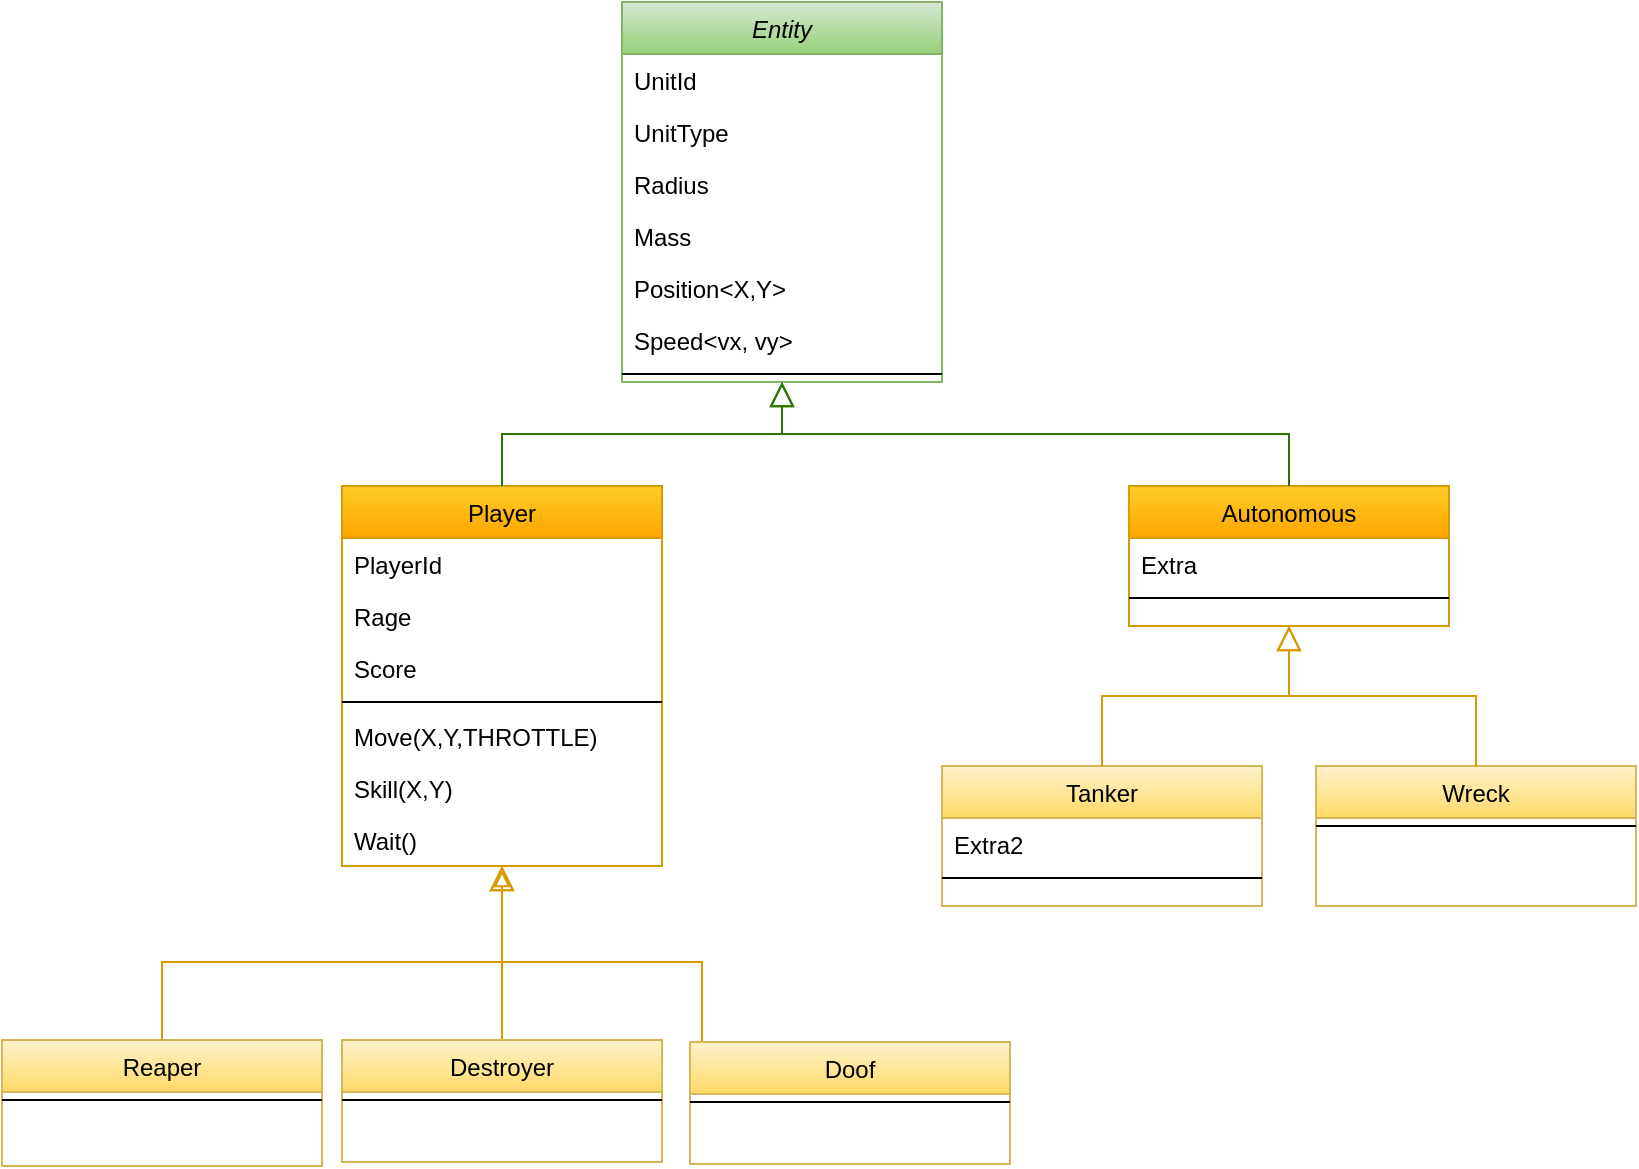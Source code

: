 <mxfile version="17.5.0" type="device"><diagram id="C5RBs43oDa-KdzZeNtuy" name="Page-1"><mxGraphModel dx="1695" dy="393" grid="1" gridSize="10" guides="1" tooltips="1" connect="1" arrows="1" fold="1" page="1" pageScale="1" pageWidth="827" pageHeight="1169" math="0" shadow="0"><root><mxCell id="WIyWlLk6GJQsqaUBKTNV-0"/><mxCell id="WIyWlLk6GJQsqaUBKTNV-1" parent="WIyWlLk6GJQsqaUBKTNV-0"/><mxCell id="zkfFHV4jXpPFQw0GAbJ--0" value="Entity" style="swimlane;fontStyle=2;align=center;verticalAlign=top;childLayout=stackLayout;horizontal=1;startSize=26;horizontalStack=0;resizeParent=1;resizeLast=0;collapsible=1;marginBottom=0;rounded=0;shadow=0;strokeWidth=1;fillColor=#d5e8d4;gradientColor=#97d077;strokeColor=#82b366;" parent="WIyWlLk6GJQsqaUBKTNV-1" vertex="1"><mxGeometry x="220" y="120" width="160" height="190" as="geometry"><mxRectangle x="230" y="140" width="160" height="26" as="alternateBounds"/></mxGeometry></mxCell><mxCell id="zkfFHV4jXpPFQw0GAbJ--1" value="UnitId" style="text;align=left;verticalAlign=top;spacingLeft=4;spacingRight=4;overflow=hidden;rotatable=0;points=[[0,0.5],[1,0.5]];portConstraint=eastwest;" parent="zkfFHV4jXpPFQw0GAbJ--0" vertex="1"><mxGeometry y="26" width="160" height="26" as="geometry"/></mxCell><mxCell id="zkfFHV4jXpPFQw0GAbJ--2" value="UnitType" style="text;align=left;verticalAlign=top;spacingLeft=4;spacingRight=4;overflow=hidden;rotatable=0;points=[[0,0.5],[1,0.5]];portConstraint=eastwest;rounded=0;shadow=0;html=0;" parent="zkfFHV4jXpPFQw0GAbJ--0" vertex="1"><mxGeometry y="52" width="160" height="26" as="geometry"/></mxCell><mxCell id="zkfFHV4jXpPFQw0GAbJ--5" value="Radius" style="text;align=left;verticalAlign=top;spacingLeft=4;spacingRight=4;overflow=hidden;rotatable=0;points=[[0,0.5],[1,0.5]];portConstraint=eastwest;" parent="zkfFHV4jXpPFQw0GAbJ--0" vertex="1"><mxGeometry y="78" width="160" height="26" as="geometry"/></mxCell><mxCell id="5PwFF5W1Mq7vmBbBO_38-52" value="Mass&#10;" style="text;align=left;verticalAlign=top;spacingLeft=4;spacingRight=4;overflow=hidden;rotatable=0;points=[[0,0.5],[1,0.5]];portConstraint=eastwest;rounded=0;shadow=0;html=0;" parent="zkfFHV4jXpPFQw0GAbJ--0" vertex="1"><mxGeometry y="104" width="160" height="26" as="geometry"/></mxCell><mxCell id="5PwFF5W1Mq7vmBbBO_38-53" value="Position&lt;X,Y&gt;" style="text;align=left;verticalAlign=top;spacingLeft=4;spacingRight=4;overflow=hidden;rotatable=0;points=[[0,0.5],[1,0.5]];portConstraint=eastwest;rounded=0;shadow=0;html=0;" parent="zkfFHV4jXpPFQw0GAbJ--0" vertex="1"><mxGeometry y="130" width="160" height="26" as="geometry"/></mxCell><mxCell id="zkfFHV4jXpPFQw0GAbJ--3" value="Speed&lt;vx, vy&gt;&#10;" style="text;align=left;verticalAlign=top;spacingLeft=4;spacingRight=4;overflow=hidden;rotatable=0;points=[[0,0.5],[1,0.5]];portConstraint=eastwest;rounded=0;shadow=0;html=0;" parent="zkfFHV4jXpPFQw0GAbJ--0" vertex="1"><mxGeometry y="156" width="160" height="26" as="geometry"/></mxCell><mxCell id="zkfFHV4jXpPFQw0GAbJ--4" value="" style="line;html=1;strokeWidth=1;align=left;verticalAlign=middle;spacingTop=-1;spacingLeft=3;spacingRight=3;rotatable=0;labelPosition=right;points=[];portConstraint=eastwest;" parent="zkfFHV4jXpPFQw0GAbJ--0" vertex="1"><mxGeometry y="182" width="160" height="8" as="geometry"/></mxCell><mxCell id="zkfFHV4jXpPFQw0GAbJ--6" value="Player" style="swimlane;fontStyle=0;align=center;verticalAlign=top;childLayout=stackLayout;horizontal=1;startSize=26;horizontalStack=0;resizeParent=1;resizeLast=0;collapsible=1;marginBottom=0;rounded=0;shadow=0;strokeWidth=1;fillColor=#ffcd28;gradientColor=#ffa500;strokeColor=#d79b00;" parent="WIyWlLk6GJQsqaUBKTNV-1" vertex="1"><mxGeometry x="80" y="362" width="160" height="190" as="geometry"><mxRectangle x="130" y="380" width="160" height="26" as="alternateBounds"/></mxGeometry></mxCell><mxCell id="zkfFHV4jXpPFQw0GAbJ--7" value="PlayerId" style="text;align=left;verticalAlign=top;spacingLeft=4;spacingRight=4;overflow=hidden;rotatable=0;points=[[0,0.5],[1,0.5]];portConstraint=eastwest;" parent="zkfFHV4jXpPFQw0GAbJ--6" vertex="1"><mxGeometry y="26" width="160" height="26" as="geometry"/></mxCell><mxCell id="zkfFHV4jXpPFQw0GAbJ--8" value="Rage" style="text;align=left;verticalAlign=top;spacingLeft=4;spacingRight=4;overflow=hidden;rotatable=0;points=[[0,0.5],[1,0.5]];portConstraint=eastwest;rounded=0;shadow=0;html=0;" parent="zkfFHV4jXpPFQw0GAbJ--6" vertex="1"><mxGeometry y="52" width="160" height="26" as="geometry"/></mxCell><mxCell id="5PwFF5W1Mq7vmBbBO_38-56" value="Score" style="text;align=left;verticalAlign=top;spacingLeft=4;spacingRight=4;overflow=hidden;rotatable=0;points=[[0,0.5],[1,0.5]];portConstraint=eastwest;rounded=0;shadow=0;html=0;" parent="zkfFHV4jXpPFQw0GAbJ--6" vertex="1"><mxGeometry y="78" width="160" height="26" as="geometry"/></mxCell><mxCell id="zkfFHV4jXpPFQw0GAbJ--9" value="" style="line;html=1;strokeWidth=1;align=left;verticalAlign=middle;spacingTop=-1;spacingLeft=3;spacingRight=3;rotatable=0;labelPosition=right;points=[];portConstraint=eastwest;" parent="zkfFHV4jXpPFQw0GAbJ--6" vertex="1"><mxGeometry y="104" width="160" height="8" as="geometry"/></mxCell><mxCell id="zkfFHV4jXpPFQw0GAbJ--11" value="Move(X,Y,THROTTLE)" style="text;align=left;verticalAlign=top;spacingLeft=4;spacingRight=4;overflow=hidden;rotatable=0;points=[[0,0.5],[1,0.5]];portConstraint=eastwest;" parent="zkfFHV4jXpPFQw0GAbJ--6" vertex="1"><mxGeometry y="112" width="160" height="26" as="geometry"/></mxCell><mxCell id="5PwFF5W1Mq7vmBbBO_38-54" value="Skill(X,Y)" style="text;align=left;verticalAlign=top;spacingLeft=4;spacingRight=4;overflow=hidden;rotatable=0;points=[[0,0.5],[1,0.5]];portConstraint=eastwest;" parent="zkfFHV4jXpPFQw0GAbJ--6" vertex="1"><mxGeometry y="138" width="160" height="26" as="geometry"/></mxCell><mxCell id="5PwFF5W1Mq7vmBbBO_38-55" value="Wait()" style="text;align=left;verticalAlign=top;spacingLeft=4;spacingRight=4;overflow=hidden;rotatable=0;points=[[0,0.5],[1,0.5]];portConstraint=eastwest;" parent="zkfFHV4jXpPFQw0GAbJ--6" vertex="1"><mxGeometry y="164" width="160" height="26" as="geometry"/></mxCell><mxCell id="zkfFHV4jXpPFQw0GAbJ--12" value="" style="endArrow=block;endSize=10;endFill=0;shadow=0;strokeWidth=1;rounded=0;edgeStyle=elbowEdgeStyle;elbow=vertical;fillColor=#60a917;strokeColor=#2D7600;" parent="WIyWlLk6GJQsqaUBKTNV-1" source="zkfFHV4jXpPFQw0GAbJ--6" target="zkfFHV4jXpPFQw0GAbJ--0" edge="1"><mxGeometry width="160" relative="1" as="geometry"><mxPoint x="200" y="203" as="sourcePoint"/><mxPoint x="200" y="203" as="targetPoint"/></mxGeometry></mxCell><mxCell id="zkfFHV4jXpPFQw0GAbJ--13" value="Autonomous" style="swimlane;fontStyle=0;align=center;verticalAlign=top;childLayout=stackLayout;horizontal=1;startSize=26;horizontalStack=0;resizeParent=1;resizeLast=0;collapsible=1;marginBottom=0;rounded=0;shadow=0;strokeWidth=1;fillColor=#ffcd28;gradientColor=#ffa500;strokeColor=#d79b00;" parent="WIyWlLk6GJQsqaUBKTNV-1" vertex="1"><mxGeometry x="473.5" y="362" width="160" height="70" as="geometry"><mxRectangle x="340" y="380" width="170" height="26" as="alternateBounds"/></mxGeometry></mxCell><mxCell id="zkfFHV4jXpPFQw0GAbJ--14" value="Extra" style="text;align=left;verticalAlign=top;spacingLeft=4;spacingRight=4;overflow=hidden;rotatable=0;points=[[0,0.5],[1,0.5]];portConstraint=eastwest;" parent="zkfFHV4jXpPFQw0GAbJ--13" vertex="1"><mxGeometry y="26" width="160" height="26" as="geometry"/></mxCell><mxCell id="zkfFHV4jXpPFQw0GAbJ--15" value="" style="line;html=1;strokeWidth=1;align=left;verticalAlign=middle;spacingTop=-1;spacingLeft=3;spacingRight=3;rotatable=0;labelPosition=right;points=[];portConstraint=eastwest;" parent="zkfFHV4jXpPFQw0GAbJ--13" vertex="1"><mxGeometry y="52" width="160" height="8" as="geometry"/></mxCell><mxCell id="zkfFHV4jXpPFQw0GAbJ--16" value="" style="endArrow=block;endSize=10;endFill=0;shadow=0;strokeWidth=1;rounded=0;edgeStyle=elbowEdgeStyle;elbow=vertical;fillColor=#60a917;strokeColor=#2D7600;" parent="WIyWlLk6GJQsqaUBKTNV-1" source="zkfFHV4jXpPFQw0GAbJ--13" target="zkfFHV4jXpPFQw0GAbJ--0" edge="1"><mxGeometry width="160" relative="1" as="geometry"><mxPoint x="210" y="373" as="sourcePoint"/><mxPoint x="310" y="271" as="targetPoint"/></mxGeometry></mxCell><mxCell id="5PwFF5W1Mq7vmBbBO_38-22" value="Reaper" style="swimlane;fontStyle=0;align=center;verticalAlign=top;childLayout=stackLayout;horizontal=1;startSize=26;horizontalStack=0;resizeParent=1;resizeLast=0;collapsible=1;marginBottom=0;rounded=0;shadow=0;strokeWidth=1;fillColor=#fff2cc;gradientColor=#ffd966;strokeColor=#d6b656;" parent="WIyWlLk6GJQsqaUBKTNV-1" vertex="1"><mxGeometry x="-90" y="639" width="160" height="63" as="geometry"><mxRectangle x="130" y="380" width="160" height="26" as="alternateBounds"/></mxGeometry></mxCell><mxCell id="5PwFF5W1Mq7vmBbBO_38-25" value="" style="line;html=1;strokeWidth=1;align=left;verticalAlign=middle;spacingTop=-1;spacingLeft=3;spacingRight=3;rotatable=0;labelPosition=right;points=[];portConstraint=eastwest;" parent="5PwFF5W1Mq7vmBbBO_38-22" vertex="1"><mxGeometry y="26" width="160" height="8" as="geometry"/></mxCell><mxCell id="5PwFF5W1Mq7vmBbBO_38-28" value="" style="endArrow=block;endSize=10;endFill=0;shadow=0;strokeWidth=1;rounded=0;edgeStyle=elbowEdgeStyle;elbow=vertical;fillColor=#ffe6cc;strokeColor=#d79b00;" parent="WIyWlLk6GJQsqaUBKTNV-1" source="5PwFF5W1Mq7vmBbBO_38-22" edge="1"><mxGeometry width="160" relative="1" as="geometry"><mxPoint x="60" y="497" as="sourcePoint"/><mxPoint x="160" y="552" as="targetPoint"/><Array as="points"><mxPoint x="80" y="600"/></Array></mxGeometry></mxCell><mxCell id="5PwFF5W1Mq7vmBbBO_38-32" value="" style="endArrow=block;endSize=10;endFill=0;shadow=0;strokeWidth=1;rounded=0;edgeStyle=elbowEdgeStyle;elbow=vertical;fillColor=#ffe6cc;strokeColor=#d79b00;" parent="WIyWlLk6GJQsqaUBKTNV-1" source="5PwFF5W1Mq7vmBbBO_38-29" edge="1"><mxGeometry width="160" relative="1" as="geometry"><mxPoint x="70" y="667" as="sourcePoint"/><mxPoint x="160" y="552" as="targetPoint"/></mxGeometry></mxCell><mxCell id="5PwFF5W1Mq7vmBbBO_38-33" value="Tanker" style="swimlane;fontStyle=0;align=center;verticalAlign=top;childLayout=stackLayout;horizontal=1;startSize=26;horizontalStack=0;resizeParent=1;resizeLast=0;collapsible=1;marginBottom=0;rounded=0;shadow=0;strokeWidth=1;fillColor=#fff2cc;gradientColor=#ffd966;strokeColor=#d6b656;" parent="WIyWlLk6GJQsqaUBKTNV-1" vertex="1"><mxGeometry x="380" y="502" width="160" height="70" as="geometry"><mxRectangle x="130" y="380" width="160" height="26" as="alternateBounds"/></mxGeometry></mxCell><mxCell id="5PwFF5W1Mq7vmBbBO_38-34" value="Extra2" style="text;align=left;verticalAlign=top;spacingLeft=4;spacingRight=4;overflow=hidden;rotatable=0;points=[[0,0.5],[1,0.5]];portConstraint=eastwest;" parent="5PwFF5W1Mq7vmBbBO_38-33" vertex="1"><mxGeometry y="26" width="160" height="26" as="geometry"/></mxCell><mxCell id="5PwFF5W1Mq7vmBbBO_38-36" value="" style="line;html=1;strokeWidth=1;align=left;verticalAlign=middle;spacingTop=-1;spacingLeft=3;spacingRight=3;rotatable=0;labelPosition=right;points=[];portConstraint=eastwest;" parent="5PwFF5W1Mq7vmBbBO_38-33" vertex="1"><mxGeometry y="52" width="160" height="8" as="geometry"/></mxCell><mxCell id="5PwFF5W1Mq7vmBbBO_38-39" value="" style="endArrow=block;endSize=10;endFill=0;shadow=0;strokeWidth=1;rounded=0;edgeStyle=elbowEdgeStyle;elbow=vertical;entryX=0.5;entryY=1;entryDx=0;entryDy=0;fillColor=#ffe6cc;strokeColor=#d79b00;" parent="WIyWlLk6GJQsqaUBKTNV-1" source="5PwFF5W1Mq7vmBbBO_38-33" target="zkfFHV4jXpPFQw0GAbJ--13" edge="1"><mxGeometry width="160" relative="1" as="geometry"><mxPoint x="443.5" y="377" as="sourcePoint"/><mxPoint x="543.5" y="432" as="targetPoint"/></mxGeometry></mxCell><mxCell id="5PwFF5W1Mq7vmBbBO_38-40" value="Wreck" style="swimlane;fontStyle=0;align=center;verticalAlign=top;childLayout=stackLayout;horizontal=1;startSize=26;horizontalStack=0;resizeParent=1;resizeLast=0;collapsible=1;marginBottom=0;rounded=0;shadow=0;strokeWidth=1;fillColor=#fff2cc;gradientColor=#ffd966;strokeColor=#d6b656;" parent="WIyWlLk6GJQsqaUBKTNV-1" vertex="1"><mxGeometry x="567" y="502" width="160" height="70" as="geometry"><mxRectangle x="340" y="380" width="170" height="26" as="alternateBounds"/></mxGeometry></mxCell><mxCell id="5PwFF5W1Mq7vmBbBO_38-42" value="" style="line;html=1;strokeWidth=1;align=left;verticalAlign=middle;spacingTop=-1;spacingLeft=3;spacingRight=3;rotatable=0;labelPosition=right;points=[];portConstraint=eastwest;" parent="5PwFF5W1Mq7vmBbBO_38-40" vertex="1"><mxGeometry y="26" width="160" height="8" as="geometry"/></mxCell><mxCell id="5PwFF5W1Mq7vmBbBO_38-43" value="" style="endArrow=block;endSize=10;endFill=0;shadow=0;strokeWidth=1;rounded=0;edgeStyle=elbowEdgeStyle;elbow=vertical;entryX=0.5;entryY=1;entryDx=0;entryDy=0;fillColor=#ffe6cc;strokeColor=#d79b00;" parent="WIyWlLk6GJQsqaUBKTNV-1" source="5PwFF5W1Mq7vmBbBO_38-40" target="zkfFHV4jXpPFQw0GAbJ--13" edge="1"><mxGeometry width="160" relative="1" as="geometry"><mxPoint x="453.5" y="547" as="sourcePoint"/><mxPoint x="543.5" y="432" as="targetPoint"/></mxGeometry></mxCell><mxCell id="5PwFF5W1Mq7vmBbBO_38-50" style="edgeStyle=orthogonalEdgeStyle;rounded=0;orthogonalLoop=1;jettySize=auto;html=1;endArrow=block;endFill=0;fillColor=#ffe6cc;strokeColor=#d79b00;" parent="WIyWlLk6GJQsqaUBKTNV-1" source="5PwFF5W1Mq7vmBbBO_38-44" edge="1"><mxGeometry relative="1" as="geometry"><mxPoint x="160" y="554" as="targetPoint"/><Array as="points"><mxPoint x="260" y="669"/><mxPoint x="260" y="600"/><mxPoint x="160" y="600"/></Array></mxGeometry></mxCell><mxCell id="5PwFF5W1Mq7vmBbBO_38-44" value="Doof" style="swimlane;fontStyle=0;align=center;verticalAlign=top;childLayout=stackLayout;horizontal=1;startSize=26;horizontalStack=0;resizeParent=1;resizeLast=0;collapsible=1;marginBottom=0;rounded=0;shadow=0;strokeWidth=1;fillColor=#fff2cc;gradientColor=#ffd966;strokeColor=#d6b656;" parent="WIyWlLk6GJQsqaUBKTNV-1" vertex="1"><mxGeometry x="254" y="640" width="160" height="61" as="geometry"><mxRectangle x="340" y="380" width="170" height="26" as="alternateBounds"/></mxGeometry></mxCell><mxCell id="5PwFF5W1Mq7vmBbBO_38-46" value="" style="line;html=1;strokeWidth=1;align=left;verticalAlign=middle;spacingTop=-1;spacingLeft=3;spacingRight=3;rotatable=0;labelPosition=right;points=[];portConstraint=eastwest;" parent="5PwFF5W1Mq7vmBbBO_38-44" vertex="1"><mxGeometry y="26" width="160" height="8" as="geometry"/></mxCell><mxCell id="5PwFF5W1Mq7vmBbBO_38-29" value="Destroyer" style="swimlane;fontStyle=0;align=center;verticalAlign=top;childLayout=stackLayout;horizontal=1;startSize=26;horizontalStack=0;resizeParent=1;resizeLast=0;collapsible=1;marginBottom=0;rounded=0;shadow=0;strokeWidth=1;fillColor=#fff2cc;gradientColor=#ffd966;strokeColor=#d6b656;" parent="WIyWlLk6GJQsqaUBKTNV-1" vertex="1"><mxGeometry x="80" y="639" width="160" height="61" as="geometry"><mxRectangle x="340" y="380" width="170" height="26" as="alternateBounds"/></mxGeometry></mxCell><mxCell id="5PwFF5W1Mq7vmBbBO_38-31" value="" style="line;html=1;strokeWidth=1;align=left;verticalAlign=middle;spacingTop=-1;spacingLeft=3;spacingRight=3;rotatable=0;labelPosition=right;points=[];portConstraint=eastwest;" parent="5PwFF5W1Mq7vmBbBO_38-29" vertex="1"><mxGeometry y="26" width="160" height="8" as="geometry"/></mxCell></root></mxGraphModel></diagram></mxfile>